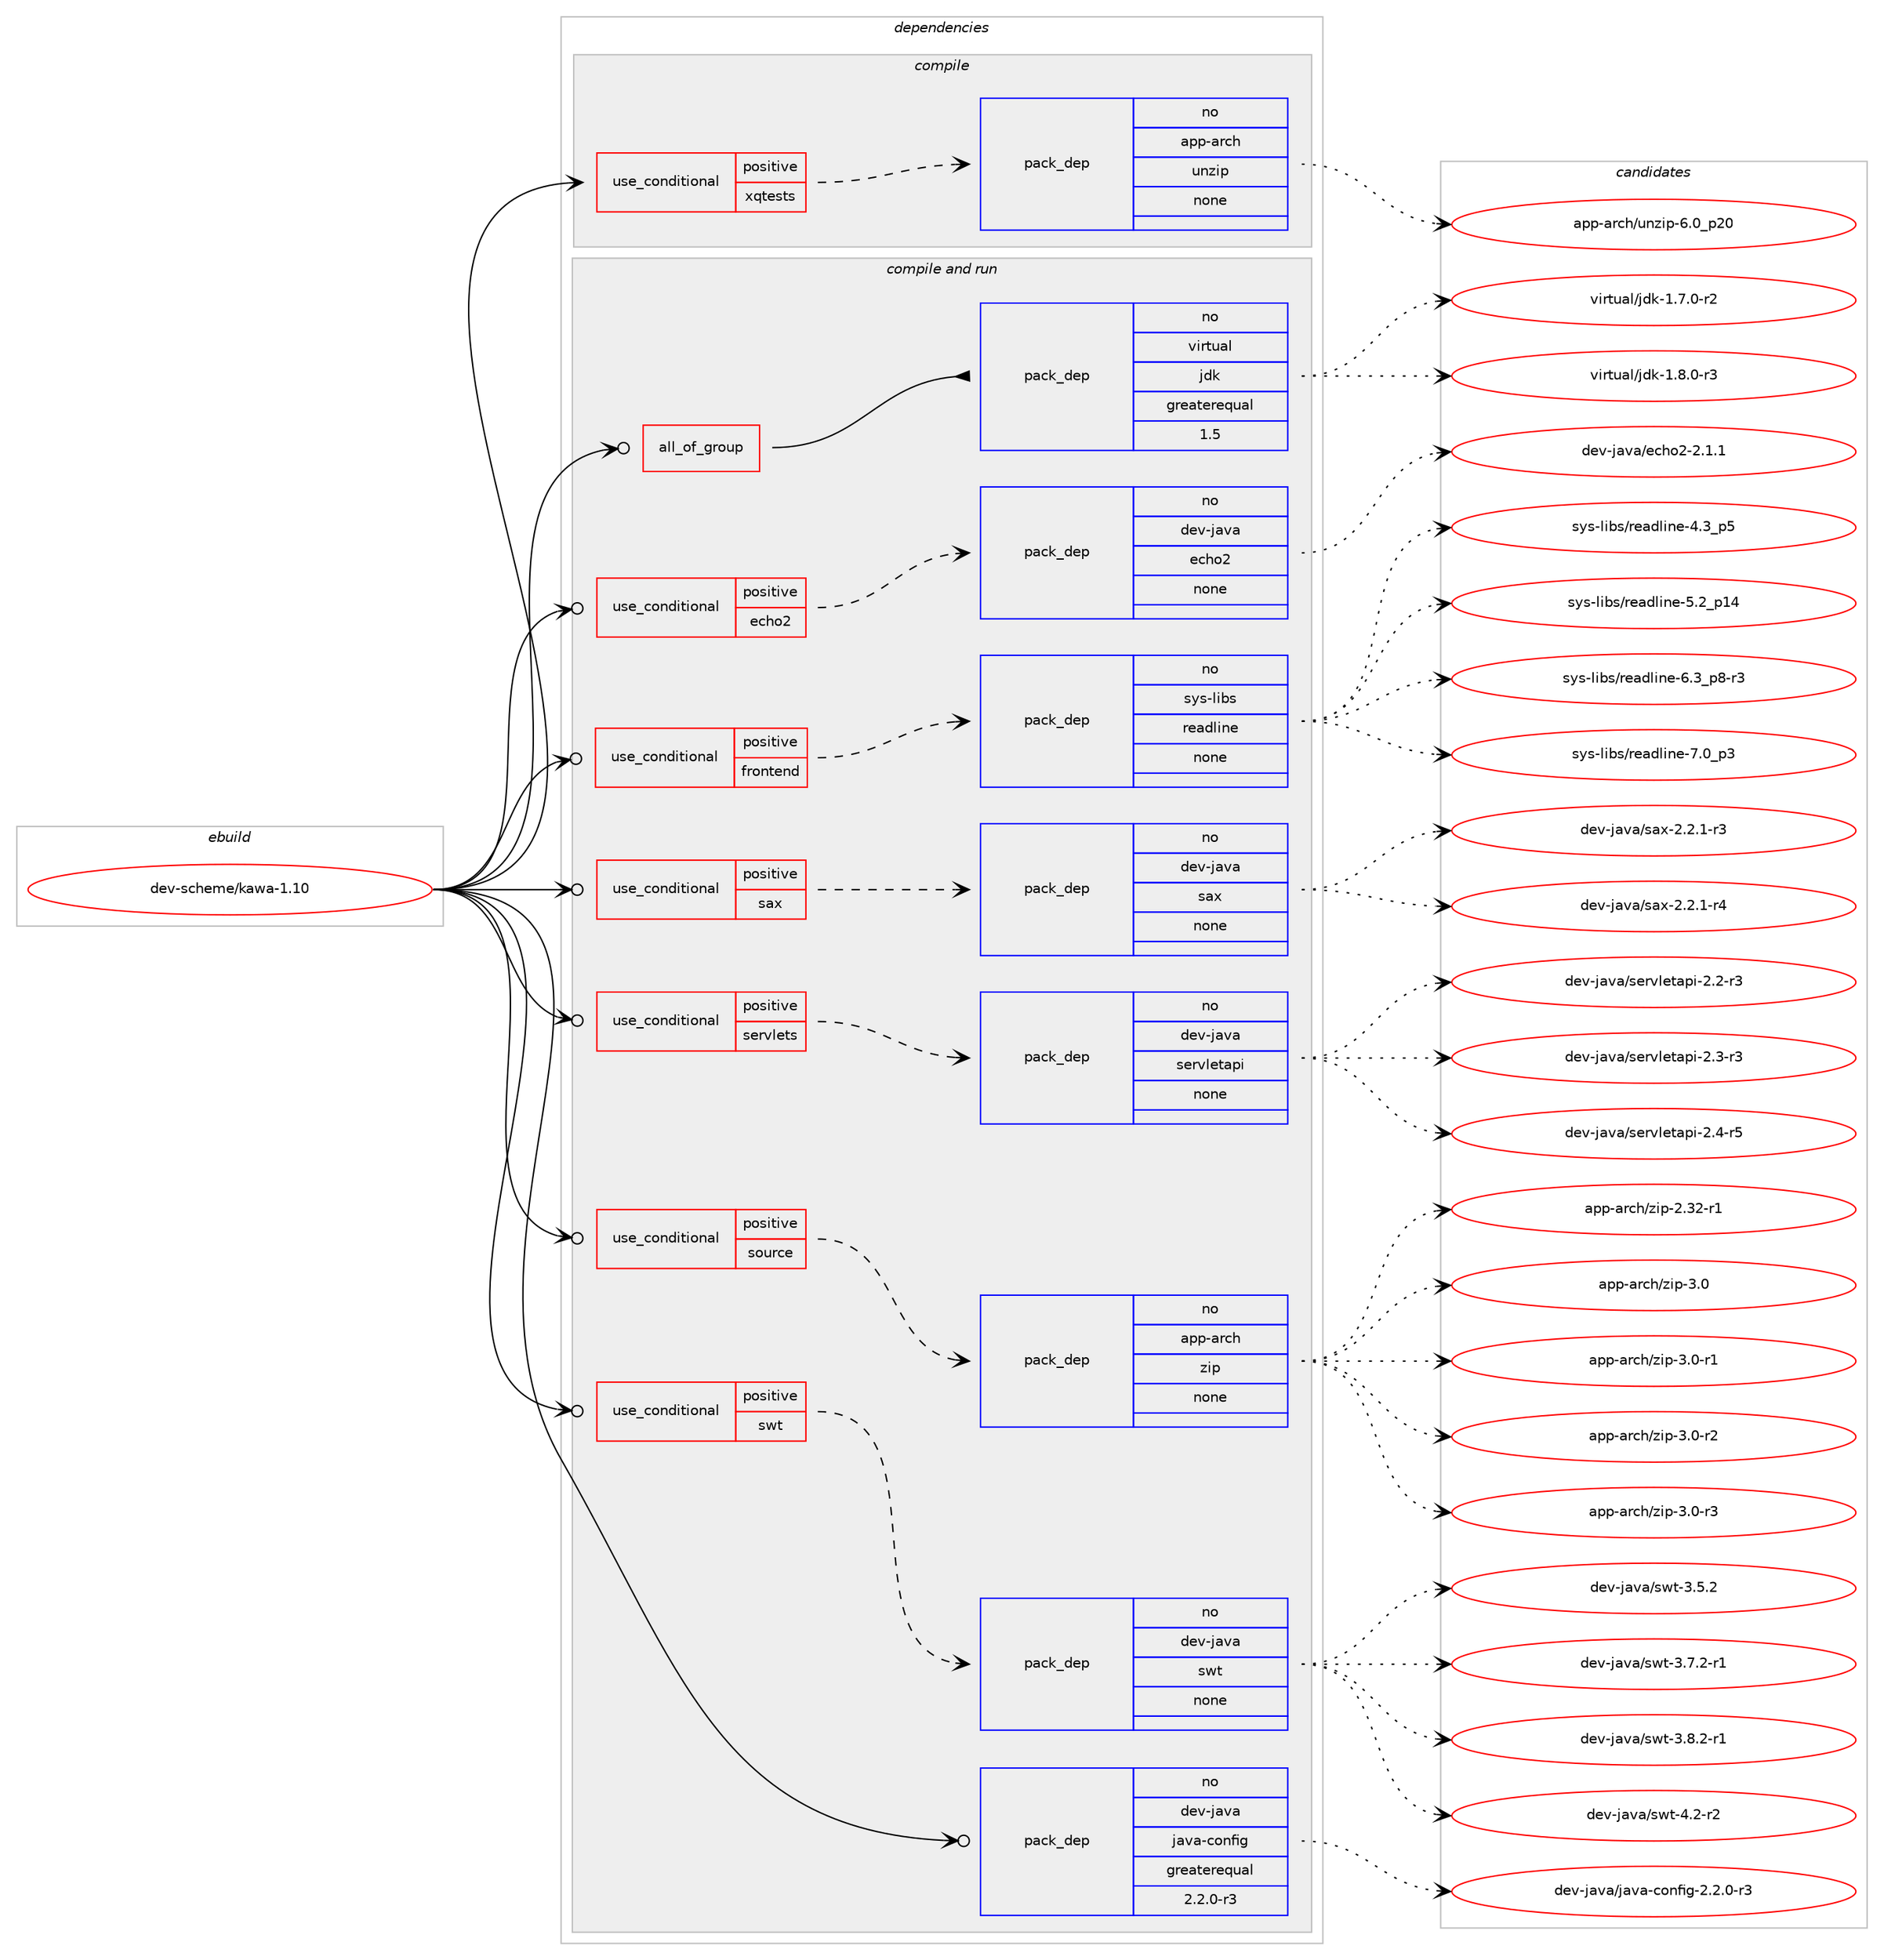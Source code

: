 digraph prolog {

# *************
# Graph options
# *************

newrank=true;
concentrate=true;
compound=true;
graph [rankdir=LR,fontname=Helvetica,fontsize=10,ranksep=1.5];#, ranksep=2.5, nodesep=0.2];
edge  [arrowhead=vee];
node  [fontname=Helvetica,fontsize=10];

# **********
# The ebuild
# **********

subgraph cluster_leftcol {
color=gray;
rank=same;
label=<<i>ebuild</i>>;
id [label="dev-scheme/kawa-1.10", color=red, width=4, href="../dev-scheme/kawa-1.10.svg"];
}

# ****************
# The dependencies
# ****************

subgraph cluster_midcol {
color=gray;
label=<<i>dependencies</i>>;
subgraph cluster_compile {
fillcolor="#eeeeee";
style=filled;
label=<<i>compile</i>>;
subgraph cond77041 {
dependency279000 [label=<<TABLE BORDER="0" CELLBORDER="1" CELLSPACING="0" CELLPADDING="4"><TR><TD ROWSPAN="3" CELLPADDING="10">use_conditional</TD></TR><TR><TD>positive</TD></TR><TR><TD>xqtests</TD></TR></TABLE>>, shape=none, color=red];
subgraph pack197815 {
dependency279001 [label=<<TABLE BORDER="0" CELLBORDER="1" CELLSPACING="0" CELLPADDING="4" WIDTH="220"><TR><TD ROWSPAN="6" CELLPADDING="30">pack_dep</TD></TR><TR><TD WIDTH="110">no</TD></TR><TR><TD>app-arch</TD></TR><TR><TD>unzip</TD></TR><TR><TD>none</TD></TR><TR><TD></TD></TR></TABLE>>, shape=none, color=blue];
}
dependency279000:e -> dependency279001:w [weight=20,style="dashed",arrowhead="vee"];
}
id:e -> dependency279000:w [weight=20,style="solid",arrowhead="vee"];
}
subgraph cluster_compileandrun {
fillcolor="#eeeeee";
style=filled;
label=<<i>compile and run</i>>;
subgraph all49 {
dependency279002 [label=<<TABLE BORDER="0" CELLBORDER="1" CELLSPACING="0" CELLPADDING="4"><TR><TD CELLPADDING="10">all_of_group</TD></TR></TABLE>>, shape=none, color=red];subgraph pack197816 {
dependency279003 [label=<<TABLE BORDER="0" CELLBORDER="1" CELLSPACING="0" CELLPADDING="4" WIDTH="220"><TR><TD ROWSPAN="6" CELLPADDING="30">pack_dep</TD></TR><TR><TD WIDTH="110">no</TD></TR><TR><TD>virtual</TD></TR><TR><TD>jdk</TD></TR><TR><TD>greaterequal</TD></TR><TR><TD>1.5</TD></TR></TABLE>>, shape=none, color=blue];
}
dependency279002:e -> dependency279003:w [weight=20,style="solid",arrowhead="inv"];
}
id:e -> dependency279002:w [weight=20,style="solid",arrowhead="odotvee"];
subgraph cond77042 {
dependency279004 [label=<<TABLE BORDER="0" CELLBORDER="1" CELLSPACING="0" CELLPADDING="4"><TR><TD ROWSPAN="3" CELLPADDING="10">use_conditional</TD></TR><TR><TD>positive</TD></TR><TR><TD>echo2</TD></TR></TABLE>>, shape=none, color=red];
subgraph pack197817 {
dependency279005 [label=<<TABLE BORDER="0" CELLBORDER="1" CELLSPACING="0" CELLPADDING="4" WIDTH="220"><TR><TD ROWSPAN="6" CELLPADDING="30">pack_dep</TD></TR><TR><TD WIDTH="110">no</TD></TR><TR><TD>dev-java</TD></TR><TR><TD>echo2</TD></TR><TR><TD>none</TD></TR><TR><TD></TD></TR></TABLE>>, shape=none, color=blue];
}
dependency279004:e -> dependency279005:w [weight=20,style="dashed",arrowhead="vee"];
}
id:e -> dependency279004:w [weight=20,style="solid",arrowhead="odotvee"];
subgraph cond77043 {
dependency279006 [label=<<TABLE BORDER="0" CELLBORDER="1" CELLSPACING="0" CELLPADDING="4"><TR><TD ROWSPAN="3" CELLPADDING="10">use_conditional</TD></TR><TR><TD>positive</TD></TR><TR><TD>frontend</TD></TR></TABLE>>, shape=none, color=red];
subgraph pack197818 {
dependency279007 [label=<<TABLE BORDER="0" CELLBORDER="1" CELLSPACING="0" CELLPADDING="4" WIDTH="220"><TR><TD ROWSPAN="6" CELLPADDING="30">pack_dep</TD></TR><TR><TD WIDTH="110">no</TD></TR><TR><TD>sys-libs</TD></TR><TR><TD>readline</TD></TR><TR><TD>none</TD></TR><TR><TD></TD></TR></TABLE>>, shape=none, color=blue];
}
dependency279006:e -> dependency279007:w [weight=20,style="dashed",arrowhead="vee"];
}
id:e -> dependency279006:w [weight=20,style="solid",arrowhead="odotvee"];
subgraph cond77044 {
dependency279008 [label=<<TABLE BORDER="0" CELLBORDER="1" CELLSPACING="0" CELLPADDING="4"><TR><TD ROWSPAN="3" CELLPADDING="10">use_conditional</TD></TR><TR><TD>positive</TD></TR><TR><TD>sax</TD></TR></TABLE>>, shape=none, color=red];
subgraph pack197819 {
dependency279009 [label=<<TABLE BORDER="0" CELLBORDER="1" CELLSPACING="0" CELLPADDING="4" WIDTH="220"><TR><TD ROWSPAN="6" CELLPADDING="30">pack_dep</TD></TR><TR><TD WIDTH="110">no</TD></TR><TR><TD>dev-java</TD></TR><TR><TD>sax</TD></TR><TR><TD>none</TD></TR><TR><TD></TD></TR></TABLE>>, shape=none, color=blue];
}
dependency279008:e -> dependency279009:w [weight=20,style="dashed",arrowhead="vee"];
}
id:e -> dependency279008:w [weight=20,style="solid",arrowhead="odotvee"];
subgraph cond77045 {
dependency279010 [label=<<TABLE BORDER="0" CELLBORDER="1" CELLSPACING="0" CELLPADDING="4"><TR><TD ROWSPAN="3" CELLPADDING="10">use_conditional</TD></TR><TR><TD>positive</TD></TR><TR><TD>servlets</TD></TR></TABLE>>, shape=none, color=red];
subgraph pack197820 {
dependency279011 [label=<<TABLE BORDER="0" CELLBORDER="1" CELLSPACING="0" CELLPADDING="4" WIDTH="220"><TR><TD ROWSPAN="6" CELLPADDING="30">pack_dep</TD></TR><TR><TD WIDTH="110">no</TD></TR><TR><TD>dev-java</TD></TR><TR><TD>servletapi</TD></TR><TR><TD>none</TD></TR><TR><TD></TD></TR></TABLE>>, shape=none, color=blue];
}
dependency279010:e -> dependency279011:w [weight=20,style="dashed",arrowhead="vee"];
}
id:e -> dependency279010:w [weight=20,style="solid",arrowhead="odotvee"];
subgraph cond77046 {
dependency279012 [label=<<TABLE BORDER="0" CELLBORDER="1" CELLSPACING="0" CELLPADDING="4"><TR><TD ROWSPAN="3" CELLPADDING="10">use_conditional</TD></TR><TR><TD>positive</TD></TR><TR><TD>source</TD></TR></TABLE>>, shape=none, color=red];
subgraph pack197821 {
dependency279013 [label=<<TABLE BORDER="0" CELLBORDER="1" CELLSPACING="0" CELLPADDING="4" WIDTH="220"><TR><TD ROWSPAN="6" CELLPADDING="30">pack_dep</TD></TR><TR><TD WIDTH="110">no</TD></TR><TR><TD>app-arch</TD></TR><TR><TD>zip</TD></TR><TR><TD>none</TD></TR><TR><TD></TD></TR></TABLE>>, shape=none, color=blue];
}
dependency279012:e -> dependency279013:w [weight=20,style="dashed",arrowhead="vee"];
}
id:e -> dependency279012:w [weight=20,style="solid",arrowhead="odotvee"];
subgraph cond77047 {
dependency279014 [label=<<TABLE BORDER="0" CELLBORDER="1" CELLSPACING="0" CELLPADDING="4"><TR><TD ROWSPAN="3" CELLPADDING="10">use_conditional</TD></TR><TR><TD>positive</TD></TR><TR><TD>swt</TD></TR></TABLE>>, shape=none, color=red];
subgraph pack197822 {
dependency279015 [label=<<TABLE BORDER="0" CELLBORDER="1" CELLSPACING="0" CELLPADDING="4" WIDTH="220"><TR><TD ROWSPAN="6" CELLPADDING="30">pack_dep</TD></TR><TR><TD WIDTH="110">no</TD></TR><TR><TD>dev-java</TD></TR><TR><TD>swt</TD></TR><TR><TD>none</TD></TR><TR><TD></TD></TR></TABLE>>, shape=none, color=blue];
}
dependency279014:e -> dependency279015:w [weight=20,style="dashed",arrowhead="vee"];
}
id:e -> dependency279014:w [weight=20,style="solid",arrowhead="odotvee"];
subgraph pack197823 {
dependency279016 [label=<<TABLE BORDER="0" CELLBORDER="1" CELLSPACING="0" CELLPADDING="4" WIDTH="220"><TR><TD ROWSPAN="6" CELLPADDING="30">pack_dep</TD></TR><TR><TD WIDTH="110">no</TD></TR><TR><TD>dev-java</TD></TR><TR><TD>java-config</TD></TR><TR><TD>greaterequal</TD></TR><TR><TD>2.2.0-r3</TD></TR></TABLE>>, shape=none, color=blue];
}
id:e -> dependency279016:w [weight=20,style="solid",arrowhead="odotvee"];
}
subgraph cluster_run {
fillcolor="#eeeeee";
style=filled;
label=<<i>run</i>>;
}
}

# **************
# The candidates
# **************

subgraph cluster_choices {
rank=same;
color=gray;
label=<<i>candidates</i>>;

subgraph choice197815 {
color=black;
nodesep=1;
choice971121124597114991044711711012210511245544648951125048 [label="app-arch/unzip-6.0_p20", color=red, width=4,href="../app-arch/unzip-6.0_p20.svg"];
dependency279001:e -> choice971121124597114991044711711012210511245544648951125048:w [style=dotted,weight="100"];
}
subgraph choice197816 {
color=black;
nodesep=1;
choice11810511411611797108471061001074549465546484511450 [label="virtual/jdk-1.7.0-r2", color=red, width=4,href="../virtual/jdk-1.7.0-r2.svg"];
choice11810511411611797108471061001074549465646484511451 [label="virtual/jdk-1.8.0-r3", color=red, width=4,href="../virtual/jdk-1.8.0-r3.svg"];
dependency279003:e -> choice11810511411611797108471061001074549465546484511450:w [style=dotted,weight="100"];
dependency279003:e -> choice11810511411611797108471061001074549465646484511451:w [style=dotted,weight="100"];
}
subgraph choice197817 {
color=black;
nodesep=1;
choice100101118451069711897471019910411150455046494649 [label="dev-java/echo2-2.1.1", color=red, width=4,href="../dev-java/echo2-2.1.1.svg"];
dependency279005:e -> choice100101118451069711897471019910411150455046494649:w [style=dotted,weight="100"];
}
subgraph choice197818 {
color=black;
nodesep=1;
choice11512111545108105981154711410197100108105110101455246519511253 [label="sys-libs/readline-4.3_p5", color=red, width=4,href="../sys-libs/readline-4.3_p5.svg"];
choice1151211154510810598115471141019710010810511010145534650951124952 [label="sys-libs/readline-5.2_p14", color=red, width=4,href="../sys-libs/readline-5.2_p14.svg"];
choice115121115451081059811547114101971001081051101014554465195112564511451 [label="sys-libs/readline-6.3_p8-r3", color=red, width=4,href="../sys-libs/readline-6.3_p8-r3.svg"];
choice11512111545108105981154711410197100108105110101455546489511251 [label="sys-libs/readline-7.0_p3", color=red, width=4,href="../sys-libs/readline-7.0_p3.svg"];
dependency279007:e -> choice11512111545108105981154711410197100108105110101455246519511253:w [style=dotted,weight="100"];
dependency279007:e -> choice1151211154510810598115471141019710010810511010145534650951124952:w [style=dotted,weight="100"];
dependency279007:e -> choice115121115451081059811547114101971001081051101014554465195112564511451:w [style=dotted,weight="100"];
dependency279007:e -> choice11512111545108105981154711410197100108105110101455546489511251:w [style=dotted,weight="100"];
}
subgraph choice197819 {
color=black;
nodesep=1;
choice10010111845106971189747115971204550465046494511451 [label="dev-java/sax-2.2.1-r3", color=red, width=4,href="../dev-java/sax-2.2.1-r3.svg"];
choice10010111845106971189747115971204550465046494511452 [label="dev-java/sax-2.2.1-r4", color=red, width=4,href="../dev-java/sax-2.2.1-r4.svg"];
dependency279009:e -> choice10010111845106971189747115971204550465046494511451:w [style=dotted,weight="100"];
dependency279009:e -> choice10010111845106971189747115971204550465046494511452:w [style=dotted,weight="100"];
}
subgraph choice197820 {
color=black;
nodesep=1;
choice1001011184510697118974711510111411810810111697112105455046504511451 [label="dev-java/servletapi-2.2-r3", color=red, width=4,href="../dev-java/servletapi-2.2-r3.svg"];
choice1001011184510697118974711510111411810810111697112105455046514511451 [label="dev-java/servletapi-2.3-r3", color=red, width=4,href="../dev-java/servletapi-2.3-r3.svg"];
choice1001011184510697118974711510111411810810111697112105455046524511453 [label="dev-java/servletapi-2.4-r5", color=red, width=4,href="../dev-java/servletapi-2.4-r5.svg"];
dependency279011:e -> choice1001011184510697118974711510111411810810111697112105455046504511451:w [style=dotted,weight="100"];
dependency279011:e -> choice1001011184510697118974711510111411810810111697112105455046514511451:w [style=dotted,weight="100"];
dependency279011:e -> choice1001011184510697118974711510111411810810111697112105455046524511453:w [style=dotted,weight="100"];
}
subgraph choice197821 {
color=black;
nodesep=1;
choice971121124597114991044712210511245504651504511449 [label="app-arch/zip-2.32-r1", color=red, width=4,href="../app-arch/zip-2.32-r1.svg"];
choice971121124597114991044712210511245514648 [label="app-arch/zip-3.0", color=red, width=4,href="../app-arch/zip-3.0.svg"];
choice9711211245971149910447122105112455146484511449 [label="app-arch/zip-3.0-r1", color=red, width=4,href="../app-arch/zip-3.0-r1.svg"];
choice9711211245971149910447122105112455146484511450 [label="app-arch/zip-3.0-r2", color=red, width=4,href="../app-arch/zip-3.0-r2.svg"];
choice9711211245971149910447122105112455146484511451 [label="app-arch/zip-3.0-r3", color=red, width=4,href="../app-arch/zip-3.0-r3.svg"];
dependency279013:e -> choice971121124597114991044712210511245504651504511449:w [style=dotted,weight="100"];
dependency279013:e -> choice971121124597114991044712210511245514648:w [style=dotted,weight="100"];
dependency279013:e -> choice9711211245971149910447122105112455146484511449:w [style=dotted,weight="100"];
dependency279013:e -> choice9711211245971149910447122105112455146484511450:w [style=dotted,weight="100"];
dependency279013:e -> choice9711211245971149910447122105112455146484511451:w [style=dotted,weight="100"];
}
subgraph choice197822 {
color=black;
nodesep=1;
choice10010111845106971189747115119116455146534650 [label="dev-java/swt-3.5.2", color=red, width=4,href="../dev-java/swt-3.5.2.svg"];
choice100101118451069711897471151191164551465546504511449 [label="dev-java/swt-3.7.2-r1", color=red, width=4,href="../dev-java/swt-3.7.2-r1.svg"];
choice100101118451069711897471151191164551465646504511449 [label="dev-java/swt-3.8.2-r1", color=red, width=4,href="../dev-java/swt-3.8.2-r1.svg"];
choice10010111845106971189747115119116455246504511450 [label="dev-java/swt-4.2-r2", color=red, width=4,href="../dev-java/swt-4.2-r2.svg"];
dependency279015:e -> choice10010111845106971189747115119116455146534650:w [style=dotted,weight="100"];
dependency279015:e -> choice100101118451069711897471151191164551465546504511449:w [style=dotted,weight="100"];
dependency279015:e -> choice100101118451069711897471151191164551465646504511449:w [style=dotted,weight="100"];
dependency279015:e -> choice10010111845106971189747115119116455246504511450:w [style=dotted,weight="100"];
}
subgraph choice197823 {
color=black;
nodesep=1;
choice10010111845106971189747106971189745991111101021051034550465046484511451 [label="dev-java/java-config-2.2.0-r3", color=red, width=4,href="../dev-java/java-config-2.2.0-r3.svg"];
dependency279016:e -> choice10010111845106971189747106971189745991111101021051034550465046484511451:w [style=dotted,weight="100"];
}
}

}
